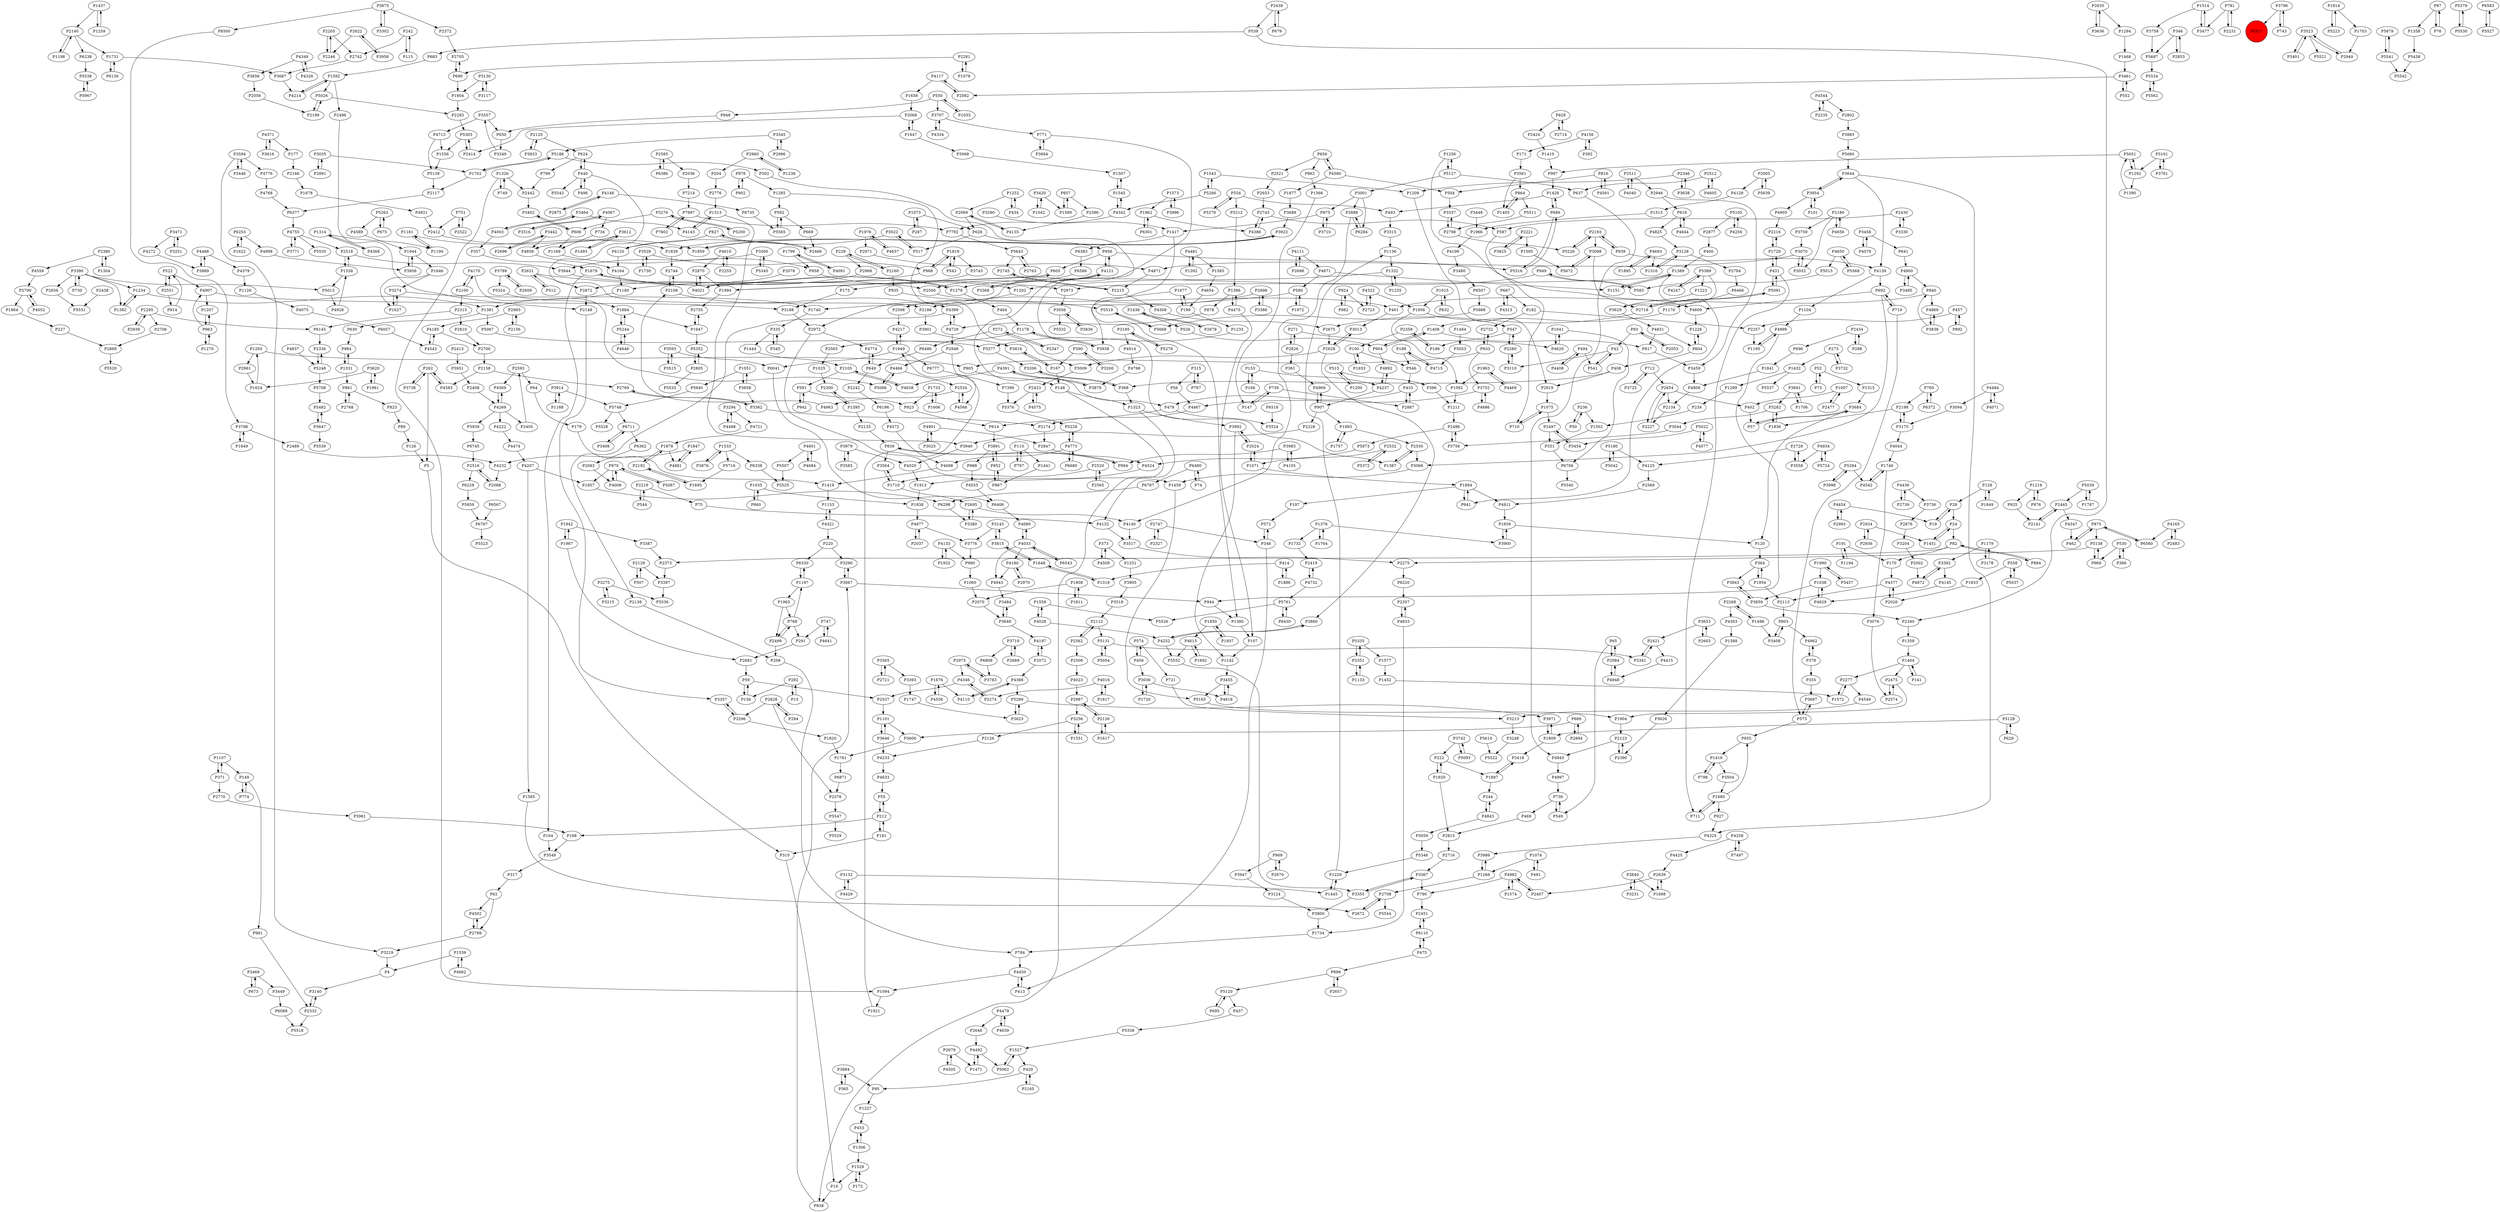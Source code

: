 digraph {
	P1428 -> P493
	P5610 -> P5522
	P6507 -> P5988
	P1498 -> P3408
	P2442 -> P3402
	P968 -> P1180
	P4877 -> P2037
	P5482 -> P5647
	P2072 -> P4197
	P2358 -> P100
	P4962 -> P378
	P3761 -> P3101
	P1007 -> P2477
	P4133 -> P1932
	P4143 -> P1313
	P3992 -> P2024
	P2961 -> P1624
	P2180 -> P4656
	P504 -> P3337
	P89 -> P126
	P4466 -> P5066
	P5568 -> P4650
	P3175 -> P2198
	P6088 -> P5518
	P1007 -> P402
	P839 -> P994
	P2609 -> P3789
	P1376 -> P1764
	P4033 -> P4180
	P3758 -> P5687
	P4197 -> P2072
	P2002 -> P4872
	P1252 -> P434
	P14 -> P838
	P768 -> P1197
	P4020 -> P1913
	P1436 -> P526
	P1539 -> P4
	P2728 -> P4125
	P3648 -> P4197
	P4140 -> P3517
	P4871 -> P2215
	P2336 -> P5248
	P5062 -> P1527
	P736 -> P549
	P4544 -> P2802
	P4222 -> P4474
	P721 -> P3213
	P481 -> P1074
	P3248 -> P5522
	P3302 -> P3675
	P1894 -> P197
	P2295 -> P2939
	P335 -> P1444
	P1993 -> P1757
	P3464 -> P4003
	P1731 -> P6130
	P1809 -> P2418
	P420 -> P2165
	P2993 -> P4454
	P5087 -> P970
	P1404 -> P141
	P4715 -> P188
	P6767 -> P5523
	P4117 -> P1658
	P1897 -> P2418
	P898 -> P2657
	P6298 -> P3380
	P1877 -> P3688
	P2315 -> P6145
	P827 -> P2466
	P2423 -> P5376
	P2888 -> P6284
	P3504 -> P1680
	P1416 -> P3504
	P4755 -> P3771
	P3594 -> P3446
	P1878 -> P2192
	P3274 -> P1627
	P4349 -> P4326
	P2744 -> P2108
	P686 -> P5316
	P1710 -> P2695
	P3796 -> P5517
	P5131 -> P5054
	P4650 -> P5568
	P3697 -> P573
	P4997 -> P736
	P2631 -> P2973
	P4052 -> P2790
	P4237 -> P907
	P4347 -> P462
	P2373 -> P3397
	P4575 -> P2423
	P1622 -> P6253
	P1734 -> P784
	P1256 -> P4609
	P5716 -> P1695
	P220 -> P3290
	P4798 -> P3879
	P390 -> P167
	P2934 -> P1451
	P857 -> P2386
	P149 -> P774
	P592 -> P669
	P100 -> P1933
	P626 -> P956
	P2565 -> P2520
	P2946 -> P3459
	P2268 -> P1498
	P2340 -> P1359
	P2280 -> P547
	P3442 -> P4858
	P4474 -> P4207
	P1259 -> P1437
	P2231 -> P781
	P272 -> P6486
	P4524 -> P1913
	P1646 -> P3274
	P3742 -> P5093
	P949 -> P583
	P2129 -> P3397
	P949 -> P1279
	P2739 -> P4436
	P2445 -> P2141
	P1316 -> P3128
	P630 -> P984
	P3455 -> P5165
	P6130 -> P1731
	P1857 -> P6298
	P2520 -> P2565
	P2005 -> P5639
	P4492 -> P1471
	P3390 -> P5013
	P3251 -> P3471
	P574 -> P456
	P3056 -> P5532
	P3101 -> P3761
	P1659 -> P3900
	P3938 -> P1178
	P1577 -> P1452
	P4773 -> P5228
	P573 -> P3697
	P541 -> P42
	P4620 -> P1641
	P2551 -> P522
	P4170 -> P2100
	P1234 -> P1382
	P302 -> P1387
	P930 -> P3349
	P15 -> P292
	P3448 -> P1966
	P3124 -> P3800
	P3836 -> P3056
	P371 -> P2770
	P2123 -> P2390
	P469 -> P2815
	P1417 -> P1380
	P5066 -> P4466
	P3393 -> P1747
	P1627 -> P3274
	P1382 -> P1234
	P6220 -> P2357
	P5059 -> P5346
	P924 -> P982
	P5552 -> P3355
	P798 -> P1416
	P1405 -> P864
	P522 -> P4907
	P5200 -> P3276
	P771 -> P2972
	P1292 -> P1390
	P4732 -> P2419
	P580 -> P1972
	P2424 -> P1410
	P288 -> P2434
	P712 -> P3725
	P390 -> P3200
	P7214 -> P7997
	P1107 -> P371
	P291 -> P2681
	P4388 -> P4110
	P3001 -> P6284
	P1617 -> P2130
	P4755 -> P2518
	P1094 -> P1921
	P2672 -> P2708
	P2113 -> P803
	P1390 -> P5051
	P3044 -> P3756
	P110 -> P1441
	P5105 -> P4256
	P3001 -> P2888
	P5015 -> P583
	P1178 -> P2563
	P4185 -> P2700
	P515 -> P1200
	P82 -> P170
	P624 -> P440
	P3996 -> P1573
	P4269 -> P5939
	P924 -> P2723
	P2747 -> P348
	P958 -> P1202
	P4572 -> P4698
	P2105 -> P591
	P4170 -> P5066
	P366 -> P530
	P1533 -> P5716
	P2875 -> P4146
	P153 -> P166
	P4436 -> P2739
	P4346 -> P2537
	P3710 -> P975
	P4945 -> P4997
	P1895 -> P4693
	P909 -> P2670
	P2654 -> P2227
	P3035 -> P2891
	P2708 -> P5544
	P2805 -> P5533
	P3098 -> P2718
	P695 -> P5120
	P673 -> P3469
	P4892 -> P4237
	P335 -> P345
	P7997 -> P7792
	P1073 -> P287
	P3833 -> P2120
	P5639 -> P2005
	P3594 -> P4776
	P3471 -> P4272
	P616 -> P4825
	P2497 -> P331
	P5248 -> P5708
	P5748 -> P5528
	P2215 -> P4308
	P5 -> P310
	P3523 -> P3401
	P1847 -> P4881
	P4774 -> P649
	P3771 -> P4755
	P2708 -> P2672
	P3840 -> P3231
	P2718 -> P2675
	P2130 -> P2987
	P3480 -> P6507
	P2216 -> P1729
	P197 -> P572
	P1990 -> P1038
	P3256 -> P1551
	P573 -> P955
	P414 -> P1886
	P2972 -> P1459
	P1015 -> P1956
	P4146 -> P2875
	P1649 -> P3798
	P1949 -> P6041
	P7997 -> P7802
	P1703 -> P2949
	P95 -> P1227
	P690 -> P1804
	P3859 -> P2340
	P6383 -> P6586
	P4580 -> P1877
	P4391 -> P3879
	P3022 -> P517
	P1949 -> P6777
	P2973 -> P3056
	P2870 -> P1994
	P2439 -> P679
	P1170 -> P1408
	P1035 -> P860
	P1641 -> P4620
	P3653 -> P2421
	P1965 -> P2499
	P364 -> P1954
	P4877 -> P3776
	P3725 -> P712
	P892 -> P457
	P1595 -> P5672
	P2108 -> P4399
	P1677 -> P199
	P3752 -> P4467
	P2763 -> P5643
	P28 -> P19
	P402 -> P57
	P3420 -> P1589
	P4549 -> P3213
	P1545 -> P4342
	P1732 -> P2419
	P1226 -> P604
	P4321 -> P220
	P683 -> P1592
	P1408 -> P904
	P1416 -> P798
	P4091 -> P1799
	P6480 -> P74
	P790 -> P2451
	P1313 -> P4143
	P3485 -> P4900
	P768 -> P2499
	P2698 -> P4111
	P526 -> P904
	P494 -> P4408
	P7396 -> P5376
	P1942 -> P3387
	P2755 -> P1947
	P3743 -> P173
	P2205 -> P2742
	P5289 -> P3971
	P3838 -> P4869
	P4326 -> P4349
	P2277 -> P1572
	P970 -> P4006
	P546 -> P433
	P2174 -> P2847
	P878 -> P4729
	P1452 -> P1572
	P692 -> P719
	P686 -> P1428
	P1624 -> P1293
	P948 -> P930
	P591 -> P942
	P4003 -> P357
	P6711 -> P3498
	P167 -> P3816
	P1313 -> P3940
	P1538 -> P5013
	P1169 -> P958
	P4322 -> P1956
	P220 -> P6330
	P5565 -> P592
	P2706 -> P2869
	P1878 -> P4881
	P57 -> P3684
	P1408 -> P817
	P5165 -> P1904
	P1285 -> P3009
	P4468 -> P3889
	P1074 -> P1266
	P2550 -> P3066
	P2716 -> P3367
	P1592 -> P5026
	P110 -> P797
	P24 -> P1451
	P1799 -> P4091
	P2255 -> P4610
	P5093 -> P3742
	P3561 -> P864
	P2414 -> P5303
	P4721 -> P1878
	P4023 -> P2987
	P5180 -> P4125
	P3368 -> P4121
	P1976 -> P4637
	P433 -> P479
	P2585 -> P6386
	P2520 -> P1710
	P4121 -> P3368
	P4121 -> P956
	P1954 -> P364
	P6480 -> P6787
	P2439 -> P539
	P547 -> P186
	P1331 -> P984
	P73 -> P52
	P5091 -> P431
	P3392 -> P4145
	P3128 -> P2784
	P5324 -> P1884
	P4006 -> P970
	P2407 -> P4982
	P550 -> P3707
	P743 -> P3796
	P272 -> P2347
	P3623 -> P5289
	P2497 -> P3454
	P3280 -> P1417
	P1179 -> P3178
	P1606 -> P1733
	P4075 -> P6057
	P3009 -> P2423
	P3296 -> P3357
	P2037 -> P4877
	P1514 -> P3758
	P182 -> P2732
	P2180 -> P3759
	P3446 -> P3594
	P1417 -> P6383
	P1035 -> P1838
	P558 -> P1833
	P4901 -> P3025
	P956 -> P605
	P42 -> P541
	P6377 -> P4755
	P1862 -> P4386
	P4346 -> P2274
	P1306 -> P453
	P2126 -> P4233
	P3565 -> P3393
	P2140 -> P1731
	P624 -> P799
	P3646 -> P1101
	P1507 -> P1545
	P6560 -> P875
	P2675 -> P2628
	P3859 -> P3843
	P2165 -> P420
	P2315 -> P2810
	P262 -> P3738
	P1730 -> P3528
	P4469 -> P1963
	P1920 -> P222
	P2872 -> P2148
	P4252 -> P5552
	P6057 -> P4543
	P2357 -> P4833
	P861 -> P823
	P3390 -> P2856
	P4969 -> P907
	P4467 -> P2174
	P3523 -> P2949
	P530 -> P969
	P1648 -> P3815
	P2971 -> P4871
	P2728 -> P3558
	P1256 -> P5127
	P3905 -> P3518
	P816 -> P4591
	P368 -> P1323
	P5303 -> P1556
	P2802 -> P3883
	P2696 -> P3442
	P6253 -> P1622
	P1392 -> P4481
	P6680 -> P4773
	P2300 -> P1395
	P1702 -> P5186
	P355 -> P3697
	P1731 -> P3687
	P4436 -> P3736
	P1819 -> P3743
	P3282 -> P3044
	P2327 -> P2747
	P939 -> P2193
	P242 -> P2742
	P816 -> P504
	P3117 -> P3130
	P5042 -> P5180
	P4776 -> P4768
	P1747 -> P3623
	P616 -> P4644
	P3067 -> P944
	P3282 -> P1836
	P2603 -> P3653
	P4105 -> P3983
	P2654 -> P2134
	P2718 -> P5091
	P3954 -> P101
	P5284 -> P4542
	P6372 -> P760
	P1761 -> P6871
	P3732 -> P273
	P5879 -> P5541
	P5519 -> P5668
	P4825 -> P3128
	P4391 -> P4638
	P4999 -> P1195
	P3658 -> P3362
	P2295 -> P6145
	P331 -> P6706
	P3900 -> P1659
	P1358 -> P5438
	P3798 -> P1649
	P3719 -> P6808
	P1299 -> P234
	P2676 -> P3204
	P530 -> P366
	P2512 -> P4605
	P4481 -> P1392
	P292 -> P15
	P988 -> P4555
	P3461 -> P552
	P1092 -> P1211
	P6777 -> P7396
	P1746 -> P4542
	P3646 -> P4233
	P799 -> P2442
	P1179 -> P3392
	P751 -> P2522
	P2894 -> P689
	P128 -> P28
	P656 -> P862
	P3036 -> P1720
	P1389 -> P1151
	P3616 -> P4371
	P4843 -> P5059
	P1692 -> P4615
	P1678 -> P4921
	P626 -> P517
	P2705 -> P690
	P1894 -> P941
	P4833 -> P1734
	P1961 -> P3620
	P739 -> P147
	P42 -> P3110
	P1235 -> P1332
	P4583 -> P262
	P440 -> P496
	P4125 -> P2589
	P1437 -> P2140
	P554 -> P493
	P689 -> P3600
	P2423 -> P4575
	P3951 -> P2408
	P719 -> P573
	P4556 -> P1676
	P4120 -> P4164
	P3545 -> P2996
	P1658 -> P2068
	P5335 -> P1577
	P87 -> P1358
	P65 -> P549
	P3691 -> P1706
	P4773 -> P6680
	P4033 -> P4943
	P1956 -> P1092
	P862 -> P1566
	P5223 -> P1914
	P378 -> P4962
	P1565 -> P2672
	P461 -> P3013
	P4610 -> P2255
	P364 -> P3843
	P3992 -> P1142
	P5748 -> P6711
	P861 -> P2768
	P3094 -> P3175
	P208 -> P784
	P2563 -> P1025
	P1956 -> P547
	P7792 -> P5643
	P4633 -> P55
	P4484 -> P4071
	P2628 -> P3860
	P4693 -> P1316
	P2635 -> P3636
	P4544 -> P2235
	P191 -> P1194
	P5051 -> P997
	P2631 -> P512
	P52 -> P73
	P3110 -> P2280
	P3684 -> P120
	P4492 -> P5062
	P2828 -> P294
	P3961 -> P168
	P1468 -> P3461
	P413 -> P4450
	P1075 -> P2497
	P2975 -> P3783
	P4128 -> P1513
	P365 -> P3984
	P5511 -> P2798
	P6430 -> P5761
	P852 -> P867
	P1559 -> P4028
	P4342 -> P7792
	P2516 -> P6228
	P3979 -> P3585
	P4325 -> P3986
	P3175 -> P4044
	P2486 -> P5873
	P4637 -> P1976
	P734 -> P1169
	P4713 -> P1556
	P1498 -> P2268
	P4601 -> P5507
	P4568 -> P2534
	P244 -> P4843
	P2158 -> P4583
	P2593 -> P64
	P4934 -> P3558
	P583 -> P949
	P3891 -> P988
	P2776 -> P1313
	P5687 -> P5534
	P2574 -> P2475
	P4269 -> P4222
	P4639 -> P4479
	P580 -> P1740
	P4577 -> P5022
	P774 -> P149
	P5091 -> P2718
	P1914 -> P5223
	P5228 -> P4773
	P2295 -> P2706
	P907 -> P4969
	P904 -> P4892
	P2898 -> P3386
	P2140 -> P1198
	P2622 -> P3958
	P4591 -> P816
	P3274 -> P1740
	P4033 -> P4080
	P1864 -> P227
	P2193 -> P3098
	P315 -> P56
	P5105 -> P2877
	P171 -> P3561
	P3983 -> P994
	P4858 -> P4164
	P186 -> P2358
	P3707 -> P4334
	P1304 -> P2380
	P1107 -> P149
	P1285 -> P592
	P2593 -> P4569
	P4132 -> P3517
	P5379 -> P5530
	P2072 -> P4388
	P550 -> P948
	P5724 -> P4934
	P4609 -> P1226
	P2483 -> P4165
	P5859 -> P6767
	P1445 -> P1229
	P2635 -> P1294
	P2589 -> P4911
	P981 -> P2332
	P1197 -> P1965
	P3940 -> P4020
	P1236 -> P2960
	P4067 -> P3316
	P942 -> P591
	P2489 -> P4232
	P550 -> P1033
	P4881 -> P1847
	P400 -> P1389
	P147 -> P739
	P1202 -> P2598
	P1679 -> P1279
	P3752 -> P4686
	P4040 -> P2511
	P3032 -> P3070
	P3367 -> P3355
	P543 -> P1819
	P1920 -> P2815
	P2714 -> P828
	P164 -> P3549
	P1729 -> P431
	P2987 -> P3256
	P4165 -> P6560
	P1180 -> P1381
	P994 -> P839
	P2653 -> P2743
	P4755 -> P5535
	P100 -> P546
	P2421 -> P3341
	P93 -> P42
	P1894 -> P4911
	P346 -> P2853
	P1294 -> P1468
	P1437 -> P1259
	P3984 -> P95
	P2987 -> P2130
	P3914 -> P5748
	P3815 -> P1648
	P2268 -> P4303
	P1292 -> P5051
	P2386 -> P4135
	P7497 -> P4258
	P3789 -> P5324
	P5939 -> P6745
	P2500 -> P461
	P817 -> P3459
	P3653 -> P2603
	P2372 -> P2705
	P1326 -> P749
	P4247 -> P5389
	P2105 -> P4638
	P5647 -> P5482
	P4928 -> P1538
	P1538 -> P2518
	P6253 -> P4998
	P3195 -> P4914
	P3066 -> P1459
	P2193 -> P939
	P1543 -> P5266
	P1648 -> P1318
	P3128 -> P1316
	P522 -> P2551
	P1451 -> P24
	P3215 -> P3275
	P76 -> P87
	P6466 -> P1170
	P1126 -> P4075
	P4111 -> P2698
	P2430 -> P587
	P2562 -> P2112
	P1101 -> P3600
	P2438 -> P5531
	P3458 -> P4079
	P4943 -> P3484
	P3290 -> P3067
	P2960 -> P1236
	P1293 -> P905
	P2198 -> P3175
	P2192 -> P1695
	P2005 -> P4128
	P2376 -> P5547
	P2351 -> P1133
	P1441 -> P867
	P315 -> P767
	P153 -> P4237
	P1104 -> P4999
	P978 -> P902
	P1181 -> P1190
	P1209 -> P2919
	P2140 -> P6238
	P3377 -> P3206
	P587 -> P710
	P294 -> P2828
	P2405 -> P2593
	P3558 -> P2728
	P2024 -> P1071
	P1033 -> P550
	P2228 -> P3940
	P1436 -> P2678
	P4905 -> P2216
	P3025 -> P4901
	P2082 -> P4117
	P5212 -> P1396
	P2970 -> P4180
	P5051 -> P1292
	P4028 -> P4252
	P2877 -> P400
	P1592 -> P2496
	P1323 -> P4132
	P494 -> P541
	P1592 -> P4214
	P3825 -> P2221
	P5120 -> P695
	P234 -> P1502
	P898 -> P5120
	P3296 -> P1820
	P3098 -> P5672
	P287 -> P1073
	P2768 -> P861
	P3518 -> P2112
	P3219 -> P4
	P1585 -> P4654
	P1266 -> P3986
	P222 -> P1897
	P3901 -> P3816
	P1078 -> P2281
	P4808 -> P2134
	P1545 -> P1507
	P605 -> P1994
	P4907 -> P3188
	P3675 -> P2372
	P2100 -> P2315
	P2670 -> P909
	P2723 -> P4322
	P5389 -> P3629
	P2242 -> P6196
	P4269 -> P2405
	P614 -> P3891
	P5139 -> P2117
	P3068 -> P1507
	P749 -> P1326
	P1841 -> P4808
	P2678 -> P1436
	P1641 -> P6706
	P592 -> P5565
	P970 -> P1857
	P3132 -> P1445
	P6871 -> P2376
	P1151 -> P1389
	P262 -> P4583
	P2024 -> P3992
	P4111 -> P4671
	P2628 -> P3013
	P2068 -> P1647
	P803 -> P3408
	P4569 -> P4269
	P222 -> P1920
	P1404 -> P2475
	P4901 -> P2847
	P120 -> P364
	P6711 -> P6362
	P4982 -> P790
	P5967 -> P5538
	P2695 -> P4140
	P606 -> P1169
	P3843 -> P3859
	P2960 -> P204
	P2518 -> P3944
	P440 -> P5543
	P1944 -> P3956
	P6041 -> P6406
	P212 -> P55
	P4479 -> P4639
	P4003 -> P3464
	P904 -> P1408
	P115 -> P242
	P3688 -> P3923
	P2518 -> P1538
	P56 -> P4467
	P3315 -> P1136
	P2870 -> P4021
	P166 -> P153
	P1181 -> P1839
	P2639 -> P2407
	P3675 -> P6500
	P606 -> P3402
	P507 -> P2129
	P4156 -> P171
	P679 -> P2439
	P3390 -> P1382
	P4729 -> P2948
	P1680 -> P927
	P4233 -> P4633
	P2550 -> P1387
	P1820 -> P1761
	P1967 -> P2681
	P310 -> P14
	P747 -> P4641
	P204 -> P2776
	P2186 -> P3901
	P1972 -> P580
	P1680 -> P711
	P3067 -> P3290
	P4146 -> P6735
	P969 -> P5138
	P2508 -> P4023
	P852 -> P3891
	P5672 -> P3098
	P5940 -> P5748
	P4914 -> P4798
	P75 -> P4132
	P236 -> P1502
	P5873 -> P4524
	P1211 -> P2486
	P4067 -> P734
	P1921 -> P1949
	P168 -> P3549
	P3188 -> P2972
	P1315 -> P3684
	P6196 -> P4572
	P1075 -> P710
	P2219 -> P544
	P667 -> P182
	P760 -> P2198
	P6110 -> P475
	P2743 -> P4386
	P4468 -> P4379
	P4837 -> P5248
	P2108 -> P2744
	P3454 -> P2497
	P4044 -> P1746
	P172 -> P1529
	P554 -> P5279
	P3195 -> P5278
	P4481 -> P1585
	P4408 -> P494
	P82 -> P2373
	P604 -> P1226
	P357 -> P1679
	P4502 -> P2799
	P3691 -> P3282
	P3620 -> P1624
	P2088 -> P2516
	P3838 -> P840
	P3986 -> P1266
	P840 -> P461
	P515 -> P386
	P2534 -> P4568
	P1574 -> P4982
	P1804 -> P2283
	P1234 -> P1381
	P1949 -> P4217
	P5372 -> P2532
	P1746 -> P3076
	P2534 -> P4963
	P6110 -> P2451
	P2084 -> P65
	P4729 -> P4399
	P52 -> P1315
	P5289 -> P3623
	P2130 -> P1617
	P2522 -> P751
	P5761 -> P6430
	P6330 -> P1197
	P2679 -> P4505
	P3362 -> P2769
	P4232 -> P2088
	P3883 -> P5060
	P2056 -> P2199
	P5026 -> P2283
	P2227 -> P2654
	P440 -> P2186
	P3891 -> P852
	P408 -> P368
	P3789 -> P2609
	P1937 -> P1850
	P199 -> P1677
	P6745 -> P2516
	P1251 -> P3905
	P3564 -> P1710
	P875 -> P462
	P2221 -> P1595
	P4121 -> P479
	P1551 -> P3256
	P1914 -> P1703
	P3022 -> P4120
	P1965 -> P768
	P1963 -> P4469
	P2949 -> P3523
	P5060 -> P3644
	P414 -> P1318
	P1153 -> P4321
	P982 -> P924
	P4117 -> P2082
	P2123 -> P4945
	P2419 -> P4732
	P126 -> P5
	P2120 -> P624
	P4256 -> P5105
	P2198 -> P1836
	P74 -> P6480
	P914 -> P522
	P547 -> P2280
	P3130 -> P1804
	P179 -> P1419
	P984 -> P1331
	P4199 -> P3480
	P864 -> P5511
	P4214 -> P1592
	P1227 -> P453
	P408 -> P2919
	P1071 -> P1894
	P5022 -> P3454
	P1572 -> P2277
	P1216 -> P925
	P3984 -> P365
	P4650 -> P5015
	P689 -> P2894
	P3397 -> P5536
	P2026 -> P4377
	P907 -> P1993
	P3594 -> P3219
	P59 -> P2537
	P860 -> P1035
	P4016 -> P2274
	P5026 -> P2199
	P784 -> P4450
	P1904 -> P2123
	P496 -> P440
	P1306 -> P1529
	P649 -> P2242
	P3923 -> P1839
	P907 -> P2228
	P6583 -> P5527
	P909 -> P3947
	P3341 -> P2421
	P823 -> P89
	P3013 -> P2628
	P4644 -> P616
	P101 -> P3954
	P5278 -> P3195
	P5352 -> P2805
	P453 -> P1306
	P1396 -> P4475
	P2828 -> P2376
	P2274 -> P4346
	P479 -> P5524
	P2445 -> P4347
	P857 -> P1589
	P2975 -> P4346
	P3889 -> P4468
	P346 -> P5687
	P3357 -> P3296
	P4139 -> P692
	P1527 -> P5062
	P5541 -> P5879
	P4145 -> P4629
	P4638 -> P2105
	P82 -> P884
	P1419 -> P1153
	P3449 -> P6088
	P2486 -> P3756
	P1994 -> P2755
	P1573 -> P3996
	P1849 -> P128
	P2408 -> P4269
	P4454 -> P2993
	P3528 -> P1730
	P1884 -> P5244
	P3515 -> P3593
	P2380 -> P1304
	P4831 -> P817
	P5316 -> P686
	P4693 -> P1895
	P1676 -> P4110
	P4963 -> P2108
	P3355 -> P3367
	P2466 -> P827
	P4371 -> P177
	P768 -> P291
	P1195 -> P4999
	P1527 -> P420
	P902 -> P978
	P3600 -> P1761
	P2412 -> P1859
	P1680 -> P955
	P2156 -> P2983
	P1932 -> P4133
	P667 -> P4313
	P271 -> P4620
	P6567 -> P6767
	P1025 -> P2300
	P3256 -> P2126
	P4080 -> P4033
	P6735 -> P5565
	P4313 -> P667
	P3477 -> P1514
	P5988 -> P5668
	P5022 -> P4577
	P3798 -> P2489
	P1573 -> P1862
	P1178 -> P3938
	P5186 -> P302
	P3719 -> P2669
	P4399 -> P2138
	P2810 -> P2700
	P1886 -> P414
	P2853 -> P346
	P456 -> P574
	P3330 -> P2430
	P1566 -> P147
	P6386 -> P2585
	P440 -> P624
	P1293 -> P2961
	P730 -> P3390
	P1136 -> P1332
	P963 -> P4907
	P177 -> P2166
	P3612 -> P1493
	P475 -> P898
	P692 -> P4609
	P5389 -> P1223
	P956 -> P5316
	P2421 -> P4415
	P4342 -> P1545
	P3140 -> P2332
	P3644 -> P4325
	P3684 -> P57
	P3200 -> P390
	P371 -> P1107
	P4872 -> P3392
	P4207 -> P1857
	P2215 -> P2745
	P348 -> P572
	P2826 -> P361
	P3076 -> P2574
	P1207 -> P963
	P5538 -> P5967
	P5668 -> P5519
	P475 -> P6110
	P2631 -> P2872
	P3979 -> P4020
	P939 -> P4139
	P3815 -> P3145
	P3498 -> P6711
	P1954 -> P2113
	P781 -> P3477
	P3944 -> P2500
	P3387 -> P2373
	P457 -> P892
	P6145 -> P2336
	P4165 -> P2483
	P2646 -> P4492
	P4272 -> P3889
	P1395 -> P2133
	P4686 -> P3752
	P760 -> P6372
	P1060 -> P2070
	P457 -> P2257
	P2100 -> P4170
	P50 -> P236
	P3145 -> P3776
	P1051 -> P5940
	P348 -> P413
	P1318 -> P1648
	P273 -> P3732
	P1229 -> P1445
	P2669 -> P3719
	P1133 -> P2351
	P1729 -> P2216
	P1190 -> P1181
	P188 -> P546
	P4258 -> P7497
	P4454 -> P19
	P1799 -> P958
	P4164 -> P1180
	P3971 -> P1809
	P1229 -> P1136
	P3392 -> P4872
	P1252 -> P2069
	P4 -> P3140
	P1993 -> P2550
	P1038 -> P4629
	P2281 -> P1078
	P5131 -> P3341
	P2134 -> P2227
	P6543 -> P4033
	P1556 -> P5139
	P1381 -> P630
	P3204 -> P2002
	P3275 -> P3215
	P3035 -> P1702
	P5279 -> P554
	P149 -> P981
	P1279 -> P464
	P188 -> P4715
	P1787 -> P5039
	P191 -> P170
	P4377 -> P2113
	P2148 -> P3357
	P5138 -> P2275
	P1859 -> P3923
	P933 -> P2732
	P2158 -> P2769
	P4900 -> P840
	P4998 -> P3956
	P2887 -> P433
	P4646 -> P5244
	P1326 -> P1094
	P368 -> P3206
	P373 -> P1251
	P2799 -> P4502
	P3557 -> P4713
	P554 -> P5212
	P6406 -> P4080
	P2742 -> P3687
	P4589 -> P1944
	P5053 -> P4715
	P2380 -> P4559
	P1942 -> P1967
	P4921 -> P2412
	P1695 -> P2192
	P4016 -> P1817
	P4629 -> P1038
	P2280 -> P3110
	P5534 -> P5562
	P1533 -> P6338
	P3294 -> P4721
	P199 -> P1233
	P1884 -> P1947
	P4021 -> P2870
	P5338 -> P1527
	P2496 -> P2148
	P2537 -> P1101
	P4684 -> P4601
	P944 -> P1380
	P59 -> P156
	P978 -> P1285
	P1197 -> P6330
	P3675 -> P3302
	P3636 -> P2635
	P4071 -> P4484
	P4610 -> P2870
	P2221 -> P3825
	P3459 -> P4808
	P2084 -> P4948
	P3658 -> P1051
	P3471 -> P3251
	P2117 -> P6377
	P3300 -> P5345
	P2948 -> P4466
	P2180 -> P3032
	P544 -> P2219
	P3742 -> P222
	P4907 -> P1207
	P5263 -> P4589
	P1194 -> P191
	P2332 -> P5518
	P6228 -> P5859
	P3694 -> P771
	P3561 -> P1405
	P1216 -> P976
	P464 -> P1178
	P2138 -> P208
	P2983 -> P2156
	P19 -> P28
	P4948 -> P2084
	P2972 -> P4774
	P2499 -> P208
	P656 -> P2521
	P433 -> P2887
	P6808 -> P3783
	P935 -> P5519
	P170 -> P4377
	P7802 -> P7997
	P5438 -> P5542
	P3402 -> P606
	P2679 -> P1471
	P1808 -> P2070
	P1376 -> P1732
	P1380 -> P107
	P1976 -> P2971
	P3276 -> P606
	P690 -> P2705
	P747 -> P291
	P4466 -> P2534
	P1679 -> P164
	P1811 -> P1808
	P1314 -> P4368
	P3367 -> P790
	P1323 -> P3992
	P1270 -> P963
	P4671 -> P1151
	P373 -> P4509
	P4662 -> P1539
	P2430 -> P3330
	P5263 -> P675
	P2112 -> P2562
	P3213 -> P3248
	P4505 -> P2679
	P4133 -> P980
	P3380 -> P2695
	P1819 -> P543
	P1588 -> P3626
	P173 -> P3188
	P1071 -> P2024
	P6301 -> P1862
	P3876 -> P1533
	P3629 -> P4831
	P4180 -> P2970
	P968 -> P1819
	P2521 -> P2653
	P2070 -> P3648
	P227 -> P2869
	P479 -> P614
	P3355 -> P3800
	P3484 -> P3648
	P803 -> P4962
	P2790 -> P1864
	P345 -> P335
	P1539 -> P4662
	P2347 -> P272
	P2275 -> P6220
	P2129 -> P507
	P1432 -> P5537
	P3626 -> P2390
	P4450 -> P1094
	P1990 -> P5457
	P1702 -> P2117
	P2790 -> P4052
	P980 -> P1060
	P5643 -> P2763
	P3455 -> P4618
	P976 -> P1216
	P5530 -> P5379
	P2654 -> P402
	P2770 -> P3961
	P3759 -> P3070
	P637 -> P4945
	P4618 -> P3455
	P431 -> P5091
	P3796 -> P743
	P517 -> P3022
	P2869 -> P5520
	P1389 -> P941
	P2585 -> P2036
	P1038 -> P3859
	P262 -> P5
	P2160 -> P229
	P1389 -> P2973
	P3656 -> P2056
	P2257 -> P1195
	P4656 -> P2180
	P4732 -> P5761
	P875 -> P5138
	P1529 -> P14
	P4475 -> P1396
	P55 -> P212
	P5547 -> P5529
	P3549 -> P317
	P3316 -> P4067
	P3840 -> P1688
	P93 -> P2053
	P378 -> P355
	P632 -> P1015
	P549 -> P736
	P2732 -> P933
	P456 -> P3036
	P5507 -> P5525
	P181 -> P310
	P3860 -> P4252
	P4615 -> P5552
	P591 -> P923
	P1074 -> P481
	P2036 -> P7214
	P2451 -> P6110
	P3294 -> P4498
	P1432 -> P1299
	P1850 -> P4615
	P1966 -> P4199
	P2346 -> P3638
	P3517 -> P2275
	P5127 -> P637
	P4654 -> P199
	P3958 -> P2622
	P4033 -> P6543
	P1947 -> P2755
	P236 -> P50
	P3783 -> P2975
	P975 -> P1417
	P181 -> P212
	P167 -> P148
	P3442 -> P2696
	P828 -> P2424
	P2828 -> P3296
	P242 -> P115
	P4399 -> P4729
	P65 -> P2084
	P2747 -> P2327
	P1676 -> P4556
	P4773 -> P4698
	P2700 -> P2158
	P4999 -> P944
	P5128 -> P1809
	P2141 -> P2445
	P905 -> P148
	P4349 -> P3656
	P5376 -> P5228
	P3206 -> P368
	P2477 -> P1007
	P970 -> P5087
	P1647 -> P3068
	P5039 -> P1787
	P493 -> P3315
	P5643 -> P2745
	P558 -> P5037
	P1994 -> P605
	P3401 -> P3523
	P4237 -> P4892
	P1200 -> P515
	P2695 -> P3380
	P1410 -> P997
	P2934 -> P2936
	P4371 -> P3616
	P2219 -> P75
	P3776 -> P980
	P712 -> P2654
	P229 -> P2968
	P3276 -> P5200
	P2681 -> P59
	P3620 -> P1961
	P827 -> P4120
	P696 -> P1841
	P5266 -> P1543
	P2277 -> P4549
	P3914 -> P1188
	P4217 -> P1949
	P1493 -> P3612
	P5120 -> P437
	P431 -> P1729
	P1897 -> P244
	P2499 -> P768
	P2532 -> P5372
	P128 -> P1849
	P1706 -> P3691
	P1188 -> P3914
	P2743 -> P587
	P875 -> P6560
	P6362 -> P2093
	P3644 -> P3954
	P3738 -> P262
	P1808 -> P1811
	P2390 -> P2123
	P6284 -> P2888
	P2511 -> P4040
	P62 -> P2799
	P3923 -> P1859
	P5037 -> P558
	P955 -> P1416
	P736 -> P469
	P710 -> P1075
	P5180 -> P5042
	P4269 -> P4569
	P4475 -> P107
	P975 -> P3710
	P2968 -> P2872
	P3130 -> P3117
	P1042 -> P3420
	P3557 -> P930
	P3056 -> P3836
	P437 -> P5338
	P5039 -> P2445
	P5761 -> P5526
	P5226 -> P2193
	P1764 -> P1376
	P4641 -> P747
	P4698 -> P1419
	P2826 -> P271
	P3337 -> P2798
	P2799 -> P3219
	P1331 -> P861
	P4833 -> P2357
	P1862 -> P6301
	P1332 -> P1235
	P5266 -> P4342
	P148 -> P838
	P4079 -> P3458
	P3593 -> P6041
	P5708 -> P5482
	P3275 -> P5536
	P5562 -> P5534
	P3998 -> P5284
	P1963 -> P1092
	P1514 -> P3477
	P2805 -> P5352
	P574 -> P721
	P767 -> P315
	P3523 -> P5521
	P1051 -> P3658
	P539 -> P2340
	P884 -> P82
	P2948 -> P4568
	P1381 -> P5067
	P3464 -> P4143
	P1223 -> P3629
	P4498 -> P3294
	P1543 -> P1209
	P1933 -> P100
	P3800 -> P1734
	P1733 -> P923
	P2205 -> P2246
	P5067 -> P3377
	P3420 -> P1042
	P4831 -> P604
	P24 -> P82
	P3458 -> P641
	P1502 -> P331
	P4843 -> P244
	P156 -> P59
	P2346 -> P1209
	P2069 -> P626
	P2946 -> P616
	P2160 -> P935
	P4377 -> P2026
	P87 -> P76
	P649 -> P4774
	P2622 -> P2246
	P4388 -> P5289
	P3593 -> P3515
	P3585 -> P3979
	P4258 -> P4425
	P1332 -> P1202
	P1326 -> P2442
	P2898 -> P2186
	P5284 -> P3998
	P2192 -> P1878
	P669 -> P2466
	P271 -> P2826
	P1688 -> P2639
	P4110 -> P4388
	P2120 -> P3833
	P1817 -> P4016
	P1428 -> P686
	P867 -> P852
	P3036 -> P4618
	P2856 -> P5531
	P840 -> P4869
	P4185 -> P4543
	P4605 -> P2512
	P1847 -> P4232
	P1733 -> P1606
	P2413 -> P3951
	P1659 -> P120
	P229 -> P2160
	P4601 -> P4684
	P4139 -> P1104
	P2936 -> P2934
	P3638 -> P2346
	P4303 -> P1588
	P2358 -> P186
	P4028 -> P1559
	P797 -> P110
	P62 -> P4502
	P3947 -> P3124
	P2332 -> P3140
	P1589 -> P857
	P3612 -> P4858
	P771 -> P3694
	P1833 -> P2026
	P392 -> P4156
	P2246 -> P2205
	P4135 -> P2069
	P1529 -> P172
	P1484 -> P5053
	P1513 -> P1966
	P1459 -> P5165
	P462 -> P875
	P839 -> P3564
	P6486 -> P649
	P3956 -> P1944
	P1819 -> P968
	P1396 -> P878
	P5527 -> P6583
	P2562 -> P2508
	P6586 -> P2500
	P4869 -> P3838
	P3132 -> P4429
	P3386 -> P2898
	P2532 -> P1071
	P552 -> P3461
	P512 -> P2631
	P3816 -> P167
	P997 -> P1428
	P5127 -> P3001
	P107 -> P1142
	P2283 -> P5303
	P420 -> P95
	P572 -> P348
	P3954 -> P3644
	P1142 -> P3455
	P923 -> P614
	P2769 -> P3362
	P4543 -> P4185
	P3001 -> P975
	P3736 -> P2676
	P3408 -> P803
	P3390 -> P730
	P4559 -> P2790
	P1314 -> P1190
	P4207 -> P1565
	P4934 -> P5724
	P3879 -> P4391
	P838 -> P3067
	P292 -> P156
	P2351 -> P5335
	P5335 -> P2351
	P963 -> P1207
	P4429 -> P3132
	P4180 -> P4943
	P2511 -> P2946
	P1757 -> P1993
	P2199 -> P5026
	P3469 -> P673
	P4479 -> P2646
	P3362 -> P2174
	P5346 -> P1229
	P2598 -> P4217
	P4334 -> P3707
	P1838 -> P4877
	P386 -> P1211
	P3545 -> P5186
	P2434 -> P696
	P2939 -> P2295
	P2053 -> P93
	P4509 -> P373
	P4542 -> P1746
	P2512 -> P637
	P434 -> P1252
	P5013 -> P4928
	P2888 -> P4140
	P3145 -> P3815
	P5127 -> P1256
	P2516 -> P2088
	P3687 -> P4214
	P864 -> P1405
	P28 -> P24
	P148 -> P1323
	P1101 -> P3646
	P4911 -> P1659
	P3101 -> P1292
	P5389 -> P4247
	P4982 -> P1574
	P3565 -> P2721
	P1404 -> P2277
	P3648 -> P3484
	P2996 -> P3545
	P273 -> P1432
	P2983 -> P4185
	P4580 -> P656
	P2475 -> P2574
	P629 -> P5128
	P5541 -> P5542
	P3954 -> P4905
	P927 -> P4325
	P1677 -> P3938
	P4484 -> P3094
	P3528 -> P968
	P2639 -> P1688
	P3178 -> P1179
	P1266 -> P2708
	P361 -> P4969
	P3469 -> P3449
	P1198 -> P2140
	P2166 -> P1678
	P4982 -> P2407
	P4580 -> P504
	P5647 -> P5539
	P2798 -> P5226
	P5303 -> P2414
	P5186 -> P1702
	P4768 -> P6377
	P4450 -> P413
	P5457 -> P1990
	P2551 -> P914
	P6238 -> P5538
	P1387 -> P2550
	P3707 -> P771
	P1395 -> P2300
	P4322 -> P2723
	P3983 -> P4105
	P656 -> P4580
	P751 -> P2412
	P4156 -> P392
	P1646 -> P1627
	P1710 -> P3564
	P4379 -> P1126
	P6338 -> P5525
	P4252 -> P3860
	P2847 -> P4524
	P1359 -> P1404
	P3756 -> P2486
	P692 -> P3066
	P4368 -> P1314
	P1533 -> P3876
	P4900 -> P3485
	P2891 -> P3035
	P1015 -> P632
	P212 -> P181
	P4615 -> P1692
	P2068 -> P2414
	P2078 -> P4021
	P3644 -> P4139
	P539 -> P683
	P6706 -> P5540
	P2069 -> P4135
	P431 -> P711
	P1233 -> P3377
	P1740 -> P335
	P675 -> P5263
	P3349 -> P3557
	P963 -> P1270
	P317 -> P62
	P2721 -> P3565
	P2657 -> P898
	P2919 -> P1075
	P2475 -> P1904
	P3461 -> P2082
	P4425 -> P2639
	P1279 -> P1679
	P2418 -> P1897
	P4555 -> P6406
	P1836 -> P3282
	P182 -> P2257
	P2193 -> P5226
	P2784 -> P6466
	P739 -> P2887
	P4671 -> P580
	P2798 -> P3337
	P2112 -> P5131
	P6518 -> P5524
	P2093 -> P4006
	P1647 -> P2068
	P64 -> P179
	P3070 -> P3032
	P3231 -> P3840
	P6500 -> P3798
	P1720 -> P3036
	P933 -> P905
	P4386 -> P2743
	P2815 -> P2716
	P1839 -> P2744
	P1471 -> P4492
	P3390 -> P1234
	P4321 -> P1153
	P6787 -> P6298
	P1559 -> P5526
	P719 -> P692
	P5128 -> P629
	P2434 -> P288
	P5248 -> P2336
	P781 -> P2231
	P925 -> P2141
	P828 -> P2714
	P2235 -> P4544
	P4713 -> P5139
	P2745 -> P2215
	P4415 -> P4948
	P5244 -> P1884
	P1850 -> P1937
	P3070 -> P4871
	P1947 -> P5352
	P212 -> P168
	P5138 -> P969
	P933 -> P3752
	P5244 -> P4646
	P5054 -> P5131
	P956 -> P4121
	P711 -> P1680
	P2133 -> P839
	P604 -> P408
	P5345 -> P3300
	P1444 -> P2105
	P1809 -> P3971
	P641 -> P4900
	P1376 -> P3900
	P2281 -> P690
	P1967 -> P1942
	P941 -> P1894
	P1073 -> P626
	P1944 -> P1646
	P2628 -> P3009
	P4308 -> P2675
	P3300 -> P3944
	P1913 -> P1838
	P141 -> P1404
	P5517 [shape=circle]
	P5517 [style=filled]
	P5517 [fillcolor=red]
}